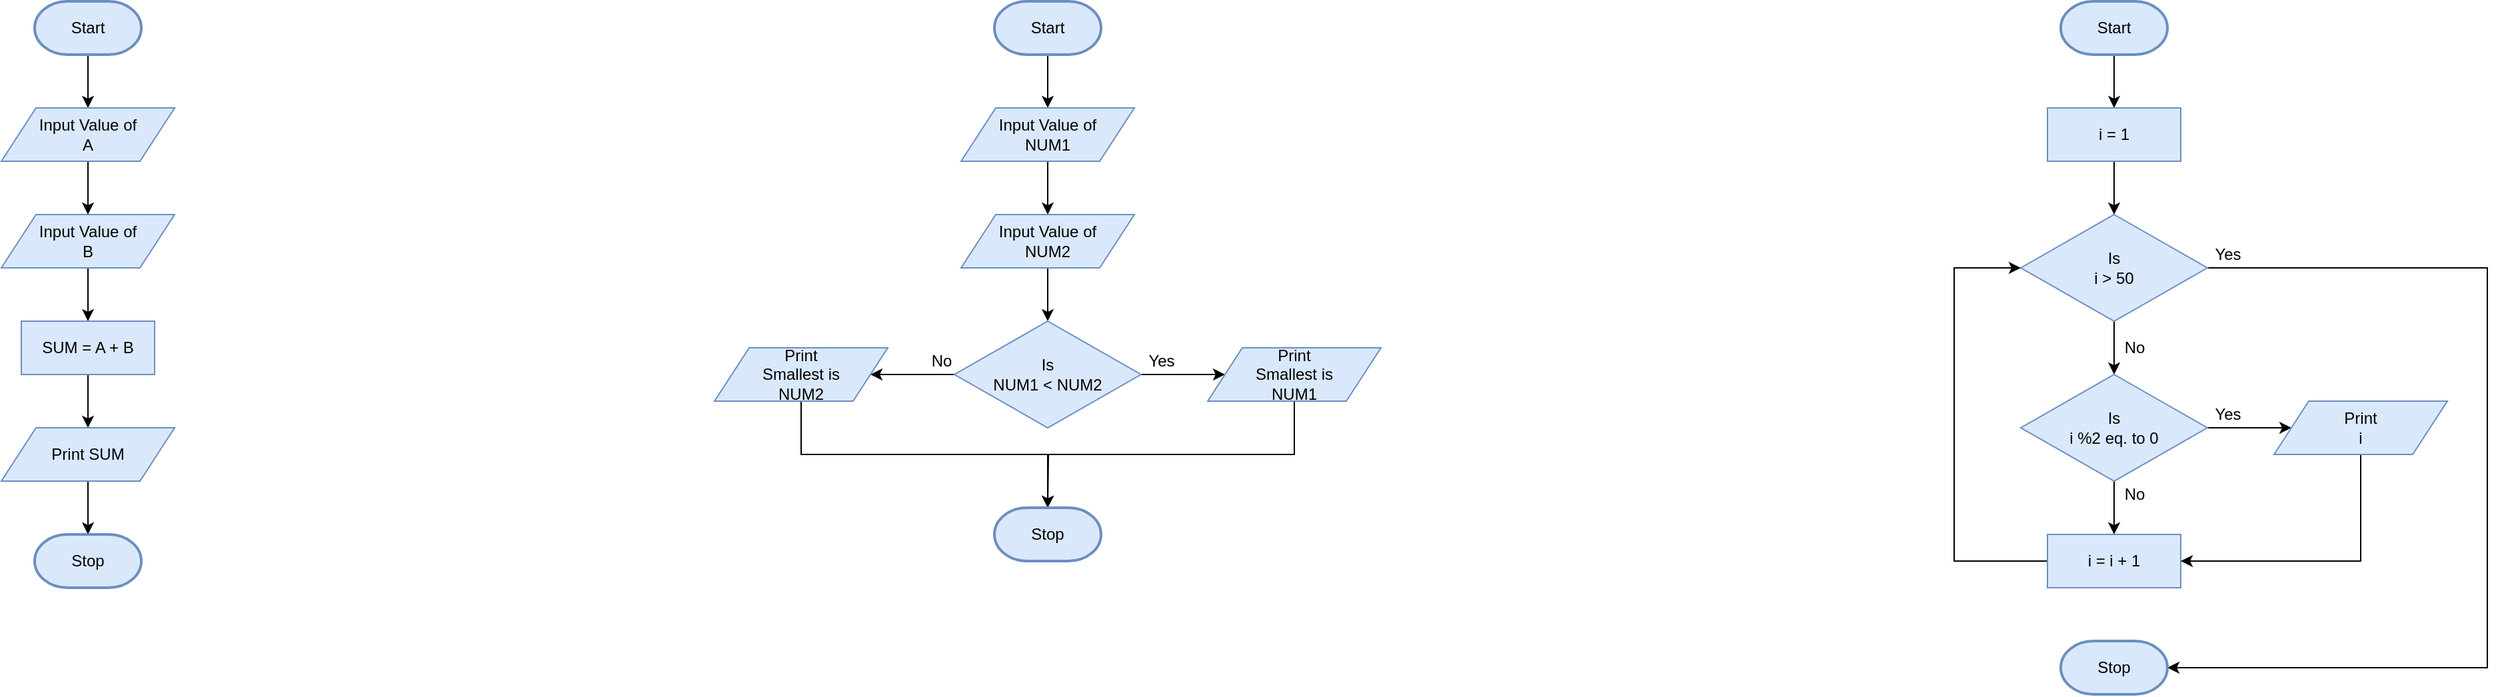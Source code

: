 <mxfile version="12.7.9" type="device"><diagram id="572imkyAOA91H4wlqgqP" name="Page-1"><mxGraphModel dx="1022" dy="846" grid="1" gridSize="10" guides="1" tooltips="1" connect="1" arrows="1" fold="1" page="0" pageScale="1" pageWidth="850" pageHeight="1100" math="0" shadow="0"><root><mxCell id="0"/><mxCell id="1" parent="0"/><mxCell id="y0lqUkreUYofL2JFtJEG-5" style="edgeStyle=orthogonalEdgeStyle;rounded=0;orthogonalLoop=1;jettySize=auto;html=1;exitX=0.5;exitY=1;exitDx=0;exitDy=0;exitPerimeter=0;entryX=0.5;entryY=0;entryDx=0;entryDy=0;" parent="1" source="y0lqUkreUYofL2JFtJEG-1" target="y0lqUkreUYofL2JFtJEG-3" edge="1"><mxGeometry relative="1" as="geometry"/></mxCell><mxCell id="y0lqUkreUYofL2JFtJEG-1" value="Start" style="strokeWidth=2;html=1;shape=mxgraph.flowchart.terminator;whiteSpace=wrap;fillColor=#dae8fc;strokeColor=#6c8ebf;" parent="1" vertex="1"><mxGeometry x="560" y="160" width="80" height="40" as="geometry"/></mxCell><mxCell id="y0lqUkreUYofL2JFtJEG-6" style="edgeStyle=orthogonalEdgeStyle;rounded=0;orthogonalLoop=1;jettySize=auto;html=1;exitX=0.5;exitY=1;exitDx=0;exitDy=0;entryX=0.5;entryY=0;entryDx=0;entryDy=0;" parent="1" source="y0lqUkreUYofL2JFtJEG-3" target="y0lqUkreUYofL2JFtJEG-4" edge="1"><mxGeometry relative="1" as="geometry"/></mxCell><mxCell id="y0lqUkreUYofL2JFtJEG-3" value="Input Value of&lt;br&gt;A" style="shape=parallelogram;perimeter=parallelogramPerimeter;whiteSpace=wrap;html=1;fillColor=#dae8fc;strokeColor=#6c8ebf;" parent="1" vertex="1"><mxGeometry x="535" y="240" width="130" height="40" as="geometry"/></mxCell><mxCell id="y0lqUkreUYofL2JFtJEG-8" style="edgeStyle=orthogonalEdgeStyle;rounded=0;orthogonalLoop=1;jettySize=auto;html=1;exitX=0.5;exitY=1;exitDx=0;exitDy=0;entryX=0.5;entryY=0;entryDx=0;entryDy=0;" parent="1" source="y0lqUkreUYofL2JFtJEG-4" target="y0lqUkreUYofL2JFtJEG-7" edge="1"><mxGeometry relative="1" as="geometry"/></mxCell><mxCell id="y0lqUkreUYofL2JFtJEG-4" value="Input Value of&lt;br&gt;B" style="shape=parallelogram;perimeter=parallelogramPerimeter;whiteSpace=wrap;html=1;fillColor=#dae8fc;strokeColor=#6c8ebf;" parent="1" vertex="1"><mxGeometry x="535" y="320" width="130" height="40" as="geometry"/></mxCell><mxCell id="y0lqUkreUYofL2JFtJEG-11" style="edgeStyle=orthogonalEdgeStyle;rounded=0;orthogonalLoop=1;jettySize=auto;html=1;exitX=0.5;exitY=1;exitDx=0;exitDy=0;entryX=0.5;entryY=0;entryDx=0;entryDy=0;" parent="1" source="y0lqUkreUYofL2JFtJEG-7" target="y0lqUkreUYofL2JFtJEG-9" edge="1"><mxGeometry relative="1" as="geometry"/></mxCell><mxCell id="y0lqUkreUYofL2JFtJEG-7" value="SUM = A + B" style="rounded=0;whiteSpace=wrap;html=1;fillColor=#dae8fc;strokeColor=#6c8ebf;" parent="1" vertex="1"><mxGeometry x="550" y="400" width="100" height="40" as="geometry"/></mxCell><mxCell id="y0lqUkreUYofL2JFtJEG-13" style="edgeStyle=orthogonalEdgeStyle;rounded=0;orthogonalLoop=1;jettySize=auto;html=1;exitX=0.5;exitY=1;exitDx=0;exitDy=0;entryX=0.5;entryY=0;entryDx=0;entryDy=0;entryPerimeter=0;" parent="1" source="y0lqUkreUYofL2JFtJEG-9" target="y0lqUkreUYofL2JFtJEG-12" edge="1"><mxGeometry relative="1" as="geometry"/></mxCell><mxCell id="y0lqUkreUYofL2JFtJEG-9" value="Print SUM" style="shape=parallelogram;perimeter=parallelogramPerimeter;whiteSpace=wrap;html=1;fillColor=#dae8fc;strokeColor=#6c8ebf;" parent="1" vertex="1"><mxGeometry x="535" y="480" width="130" height="40" as="geometry"/></mxCell><mxCell id="y0lqUkreUYofL2JFtJEG-12" value="Stop" style="strokeWidth=2;html=1;shape=mxgraph.flowchart.terminator;whiteSpace=wrap;fillColor=#dae8fc;strokeColor=#6c8ebf;" parent="1" vertex="1"><mxGeometry x="560" y="560" width="80" height="40" as="geometry"/></mxCell><mxCell id="y0lqUkreUYofL2JFtJEG-14" style="edgeStyle=orthogonalEdgeStyle;rounded=0;orthogonalLoop=1;jettySize=auto;html=1;exitX=0.5;exitY=1;exitDx=0;exitDy=0;exitPerimeter=0;entryX=0.5;entryY=0;entryDx=0;entryDy=0;" parent="1" source="y0lqUkreUYofL2JFtJEG-15" target="y0lqUkreUYofL2JFtJEG-17" edge="1"><mxGeometry relative="1" as="geometry"/></mxCell><mxCell id="y0lqUkreUYofL2JFtJEG-15" value="Start" style="strokeWidth=2;html=1;shape=mxgraph.flowchart.terminator;whiteSpace=wrap;fillColor=#dae8fc;strokeColor=#6c8ebf;" parent="1" vertex="1"><mxGeometry x="1280" y="160" width="80" height="40" as="geometry"/></mxCell><mxCell id="y0lqUkreUYofL2JFtJEG-16" style="edgeStyle=orthogonalEdgeStyle;rounded=0;orthogonalLoop=1;jettySize=auto;html=1;exitX=0.5;exitY=1;exitDx=0;exitDy=0;entryX=0.5;entryY=0;entryDx=0;entryDy=0;" parent="1" source="y0lqUkreUYofL2JFtJEG-17" target="y0lqUkreUYofL2JFtJEG-18" edge="1"><mxGeometry relative="1" as="geometry"/></mxCell><mxCell id="y0lqUkreUYofL2JFtJEG-17" value="Input Value of&lt;br&gt;NUM1" style="shape=parallelogram;perimeter=parallelogramPerimeter;whiteSpace=wrap;html=1;fillColor=#dae8fc;strokeColor=#6c8ebf;" parent="1" vertex="1"><mxGeometry x="1255" y="240" width="130" height="40" as="geometry"/></mxCell><mxCell id="y0lqUkreUYofL2JFtJEG-20" style="edgeStyle=orthogonalEdgeStyle;rounded=0;orthogonalLoop=1;jettySize=auto;html=1;exitX=0.5;exitY=1;exitDx=0;exitDy=0;" parent="1" source="y0lqUkreUYofL2JFtJEG-18" target="y0lqUkreUYofL2JFtJEG-19" edge="1"><mxGeometry relative="1" as="geometry"/></mxCell><mxCell id="y0lqUkreUYofL2JFtJEG-18" value="Input Value of&lt;br&gt;NUM2" style="shape=parallelogram;perimeter=parallelogramPerimeter;whiteSpace=wrap;html=1;fillColor=#dae8fc;strokeColor=#6c8ebf;" parent="1" vertex="1"><mxGeometry x="1255" y="320" width="130" height="40" as="geometry"/></mxCell><mxCell id="y0lqUkreUYofL2JFtJEG-23" style="edgeStyle=orthogonalEdgeStyle;rounded=0;orthogonalLoop=1;jettySize=auto;html=1;exitX=1;exitY=0.5;exitDx=0;exitDy=0;" parent="1" source="y0lqUkreUYofL2JFtJEG-19" target="y0lqUkreUYofL2JFtJEG-21" edge="1"><mxGeometry relative="1" as="geometry"/></mxCell><mxCell id="y0lqUkreUYofL2JFtJEG-24" style="edgeStyle=orthogonalEdgeStyle;rounded=0;orthogonalLoop=1;jettySize=auto;html=1;exitX=0;exitY=0.5;exitDx=0;exitDy=0;" parent="1" source="y0lqUkreUYofL2JFtJEG-19" target="y0lqUkreUYofL2JFtJEG-22" edge="1"><mxGeometry relative="1" as="geometry"/></mxCell><mxCell id="y0lqUkreUYofL2JFtJEG-19" value="Is&lt;br&gt;NUM1 &amp;lt; NUM2" style="rhombus;whiteSpace=wrap;html=1;fillColor=#dae8fc;strokeColor=#6c8ebf;" parent="1" vertex="1"><mxGeometry x="1250" y="400" width="140" height="80" as="geometry"/></mxCell><mxCell id="y0lqUkreUYofL2JFtJEG-27" style="edgeStyle=orthogonalEdgeStyle;rounded=0;orthogonalLoop=1;jettySize=auto;html=1;exitX=0.5;exitY=1;exitDx=0;exitDy=0;" parent="1" source="y0lqUkreUYofL2JFtJEG-21" edge="1"><mxGeometry relative="1" as="geometry"><mxPoint x="1320" y="540" as="targetPoint"/></mxGeometry></mxCell><mxCell id="y0lqUkreUYofL2JFtJEG-21" value="Print&lt;br&gt;Smallest is&lt;br&gt;NUM1" style="shape=parallelogram;perimeter=parallelogramPerimeter;whiteSpace=wrap;html=1;fillColor=#dae8fc;strokeColor=#6c8ebf;" parent="1" vertex="1"><mxGeometry x="1440" y="420" width="130" height="40" as="geometry"/></mxCell><mxCell id="y0lqUkreUYofL2JFtJEG-26" style="edgeStyle=orthogonalEdgeStyle;rounded=0;orthogonalLoop=1;jettySize=auto;html=1;exitX=0.5;exitY=1;exitDx=0;exitDy=0;entryX=0.5;entryY=0;entryDx=0;entryDy=0;entryPerimeter=0;" parent="1" source="y0lqUkreUYofL2JFtJEG-22" target="y0lqUkreUYofL2JFtJEG-25" edge="1"><mxGeometry relative="1" as="geometry"/></mxCell><mxCell id="y0lqUkreUYofL2JFtJEG-22" value="Print&lt;br&gt;Smallest is&lt;br&gt;NUM2" style="shape=parallelogram;perimeter=parallelogramPerimeter;whiteSpace=wrap;html=1;fillColor=#dae8fc;strokeColor=#6c8ebf;" parent="1" vertex="1"><mxGeometry x="1070" y="420" width="130" height="40" as="geometry"/></mxCell><mxCell id="y0lqUkreUYofL2JFtJEG-25" value="Stop" style="strokeWidth=2;html=1;shape=mxgraph.flowchart.terminator;whiteSpace=wrap;fillColor=#dae8fc;strokeColor=#6c8ebf;" parent="1" vertex="1"><mxGeometry x="1280" y="540" width="80" height="40" as="geometry"/></mxCell><mxCell id="y0lqUkreUYofL2JFtJEG-28" style="edgeStyle=orthogonalEdgeStyle;rounded=0;orthogonalLoop=1;jettySize=auto;html=1;exitX=0.5;exitY=1;exitDx=0;exitDy=0;exitPerimeter=0;entryX=0.5;entryY=0;entryDx=0;entryDy=0;" parent="1" source="y0lqUkreUYofL2JFtJEG-29" target="2cYlszVQQbddFUlBvuMS-2" edge="1"><mxGeometry relative="1" as="geometry"><mxPoint x="2120" y="240" as="targetPoint"/></mxGeometry></mxCell><mxCell id="y0lqUkreUYofL2JFtJEG-29" value="Start" style="strokeWidth=2;html=1;shape=mxgraph.flowchart.terminator;whiteSpace=wrap;fillColor=#dae8fc;strokeColor=#6c8ebf;" parent="1" vertex="1"><mxGeometry x="2080" y="160" width="80" height="40" as="geometry"/></mxCell><mxCell id="y0lqUkreUYofL2JFtJEG-45" style="edgeStyle=orthogonalEdgeStyle;rounded=0;orthogonalLoop=1;jettySize=auto;html=1;exitX=0.5;exitY=1;exitDx=0;exitDy=0;entryX=0.5;entryY=0;entryDx=0;entryDy=0;" parent="1" source="y0lqUkreUYofL2JFtJEG-34" target="y0lqUkreUYofL2JFtJEG-44" edge="1"><mxGeometry relative="1" as="geometry"/></mxCell><mxCell id="y0lqUkreUYofL2JFtJEG-56" style="edgeStyle=orthogonalEdgeStyle;rounded=0;orthogonalLoop=1;jettySize=auto;html=1;exitX=1;exitY=0.5;exitDx=0;exitDy=0;entryX=1;entryY=0.5;entryDx=0;entryDy=0;entryPerimeter=0;" parent="1" source="y0lqUkreUYofL2JFtJEG-34" target="y0lqUkreUYofL2JFtJEG-51" edge="1"><mxGeometry relative="1" as="geometry"><Array as="points"><mxPoint x="2400" y="360"/><mxPoint x="2400" y="660"/></Array></mxGeometry></mxCell><mxCell id="y0lqUkreUYofL2JFtJEG-34" value="Is&lt;br&gt;i &amp;gt; 50" style="rhombus;whiteSpace=wrap;html=1;fillColor=#dae8fc;strokeColor=#6c8ebf;" parent="1" vertex="1"><mxGeometry x="2050" y="320" width="140" height="80" as="geometry"/></mxCell><mxCell id="y0lqUkreUYofL2JFtJEG-35" value="Yes" style="text;html=1;align=center;verticalAlign=middle;resizable=0;points=[];autosize=1;" parent="1" vertex="1"><mxGeometry x="1385" y="420" width="40" height="20" as="geometry"/></mxCell><mxCell id="y0lqUkreUYofL2JFtJEG-43" value="No" style="text;html=1;align=center;verticalAlign=middle;resizable=0;points=[];autosize=1;" parent="1" vertex="1"><mxGeometry x="1225" y="420" width="30" height="20" as="geometry"/></mxCell><mxCell id="y0lqUkreUYofL2JFtJEG-48" style="edgeStyle=orthogonalEdgeStyle;rounded=0;orthogonalLoop=1;jettySize=auto;html=1;exitX=0.5;exitY=1;exitDx=0;exitDy=0;entryX=0.5;entryY=0;entryDx=0;entryDy=0;" parent="1" source="y0lqUkreUYofL2JFtJEG-44" target="y0lqUkreUYofL2JFtJEG-47" edge="1"><mxGeometry relative="1" as="geometry"/></mxCell><mxCell id="y0lqUkreUYofL2JFtJEG-53" style="edgeStyle=orthogonalEdgeStyle;rounded=0;orthogonalLoop=1;jettySize=auto;html=1;exitX=1;exitY=0.5;exitDx=0;exitDy=0;entryX=0;entryY=0.5;entryDx=0;entryDy=0;" parent="1" source="y0lqUkreUYofL2JFtJEG-44" target="y0lqUkreUYofL2JFtJEG-52" edge="1"><mxGeometry relative="1" as="geometry"/></mxCell><mxCell id="y0lqUkreUYofL2JFtJEG-44" value="Is&lt;br&gt;i %2 eq. to 0" style="rhombus;whiteSpace=wrap;html=1;fillColor=#dae8fc;strokeColor=#6c8ebf;" parent="1" vertex="1"><mxGeometry x="2050" y="440" width="140" height="80" as="geometry"/></mxCell><mxCell id="y0lqUkreUYofL2JFtJEG-46" value="No" style="text;html=1;align=center;verticalAlign=middle;resizable=0;points=[];autosize=1;" parent="1" vertex="1"><mxGeometry x="2120" y="410" width="30" height="20" as="geometry"/></mxCell><mxCell id="y0lqUkreUYofL2JFtJEG-50" style="edgeStyle=orthogonalEdgeStyle;rounded=0;orthogonalLoop=1;jettySize=auto;html=1;exitX=0;exitY=0.5;exitDx=0;exitDy=0;entryX=0;entryY=0.5;entryDx=0;entryDy=0;" parent="1" source="y0lqUkreUYofL2JFtJEG-47" target="y0lqUkreUYofL2JFtJEG-34" edge="1"><mxGeometry relative="1" as="geometry"><Array as="points"><mxPoint x="2000" y="580"/><mxPoint x="2000" y="360"/></Array></mxGeometry></mxCell><mxCell id="y0lqUkreUYofL2JFtJEG-47" value="i = i + 1" style="rounded=0;whiteSpace=wrap;html=1;fillColor=#dae8fc;strokeColor=#6c8ebf;" parent="1" vertex="1"><mxGeometry x="2070" y="560" width="100" height="40" as="geometry"/></mxCell><mxCell id="y0lqUkreUYofL2JFtJEG-49" value="No" style="text;html=1;align=center;verticalAlign=middle;resizable=0;points=[];autosize=1;" parent="1" vertex="1"><mxGeometry x="2120" y="520" width="30" height="20" as="geometry"/></mxCell><mxCell id="y0lqUkreUYofL2JFtJEG-51" value="Stop" style="strokeWidth=2;html=1;shape=mxgraph.flowchart.terminator;whiteSpace=wrap;fillColor=#dae8fc;strokeColor=#6c8ebf;" parent="1" vertex="1"><mxGeometry x="2080" y="640" width="80" height="40" as="geometry"/></mxCell><mxCell id="y0lqUkreUYofL2JFtJEG-55" style="edgeStyle=orthogonalEdgeStyle;rounded=0;orthogonalLoop=1;jettySize=auto;html=1;exitX=0.5;exitY=1;exitDx=0;exitDy=0;entryX=1;entryY=0.5;entryDx=0;entryDy=0;" parent="1" source="y0lqUkreUYofL2JFtJEG-52" target="y0lqUkreUYofL2JFtJEG-47" edge="1"><mxGeometry relative="1" as="geometry"/></mxCell><mxCell id="y0lqUkreUYofL2JFtJEG-52" value="Print&lt;br&gt;i" style="shape=parallelogram;perimeter=parallelogramPerimeter;whiteSpace=wrap;html=1;fillColor=#dae8fc;strokeColor=#6c8ebf;" parent="1" vertex="1"><mxGeometry x="2240" y="460" width="130" height="40" as="geometry"/></mxCell><mxCell id="y0lqUkreUYofL2JFtJEG-54" value="Yes" style="text;html=1;align=center;verticalAlign=middle;resizable=0;points=[];autosize=1;" parent="1" vertex="1"><mxGeometry x="2185" y="460" width="40" height="20" as="geometry"/></mxCell><mxCell id="y0lqUkreUYofL2JFtJEG-57" value="Yes" style="text;html=1;align=center;verticalAlign=middle;resizable=0;points=[];autosize=1;" parent="1" vertex="1"><mxGeometry x="2185" y="340" width="40" height="20" as="geometry"/></mxCell><mxCell id="2cYlszVQQbddFUlBvuMS-3" style="edgeStyle=orthogonalEdgeStyle;rounded=0;orthogonalLoop=1;jettySize=auto;html=1;exitX=0.5;exitY=1;exitDx=0;exitDy=0;entryX=0.5;entryY=0;entryDx=0;entryDy=0;" edge="1" parent="1" source="2cYlszVQQbddFUlBvuMS-2" target="y0lqUkreUYofL2JFtJEG-34"><mxGeometry relative="1" as="geometry"/></mxCell><mxCell id="2cYlszVQQbddFUlBvuMS-2" value="i = 1" style="rounded=0;whiteSpace=wrap;html=1;fillColor=#dae8fc;strokeColor=#6c8ebf;" vertex="1" parent="1"><mxGeometry x="2070" y="240" width="100" height="40" as="geometry"/></mxCell></root></mxGraphModel></diagram></mxfile>